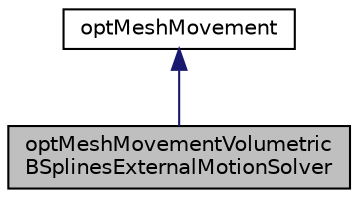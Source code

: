 digraph "optMeshMovementVolumetricBSplinesExternalMotionSolver"
{
  bgcolor="transparent";
  edge [fontname="Helvetica",fontsize="10",labelfontname="Helvetica",labelfontsize="10"];
  node [fontname="Helvetica",fontsize="10",shape=record];
  Node1 [label="optMeshMovementVolumetric\lBSplinesExternalMotionSolver",height=0.2,width=0.4,color="black", fillcolor="grey75", style="filled" fontcolor="black"];
  Node2 -> Node1 [dir="back",color="midnightblue",fontsize="10",style="solid",fontname="Helvetica"];
  Node2 [label="optMeshMovement",height=0.2,width=0.4,color="black",URL="$classFoam_1_1optMeshMovement.html",tooltip="Abstract base class for translating an update of the design variables into mesh movement. "];
}
